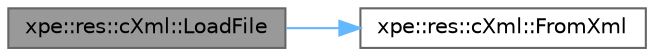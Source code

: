 digraph "xpe::res::cXml::LoadFile"
{
 // LATEX_PDF_SIZE
  bgcolor="transparent";
  edge [fontname=Helvetica,fontsize=10,labelfontname=Helvetica,labelfontsize=10];
  node [fontname=Helvetica,fontsize=10,shape=box,height=0.2,width=0.4];
  rankdir="LR";
  Node1 [id="Node000001",label="xpe::res::cXml::LoadFile",height=0.2,width=0.4,color="gray40", fillcolor="grey60", style="filled", fontcolor="black",tooltip=" "];
  Node1 -> Node2 [id="edge3_Node000001_Node000002",color="steelblue1",style="solid",tooltip=" "];
  Node2 [id="Node000002",label="xpe::res::cXml::FromXml",height=0.2,width=0.4,color="grey40", fillcolor="white", style="filled",URL="$classxpe_1_1res_1_1c_xml.html#ad40ae73f421e5655d44fe871cdfe808f",tooltip=" "];
}
